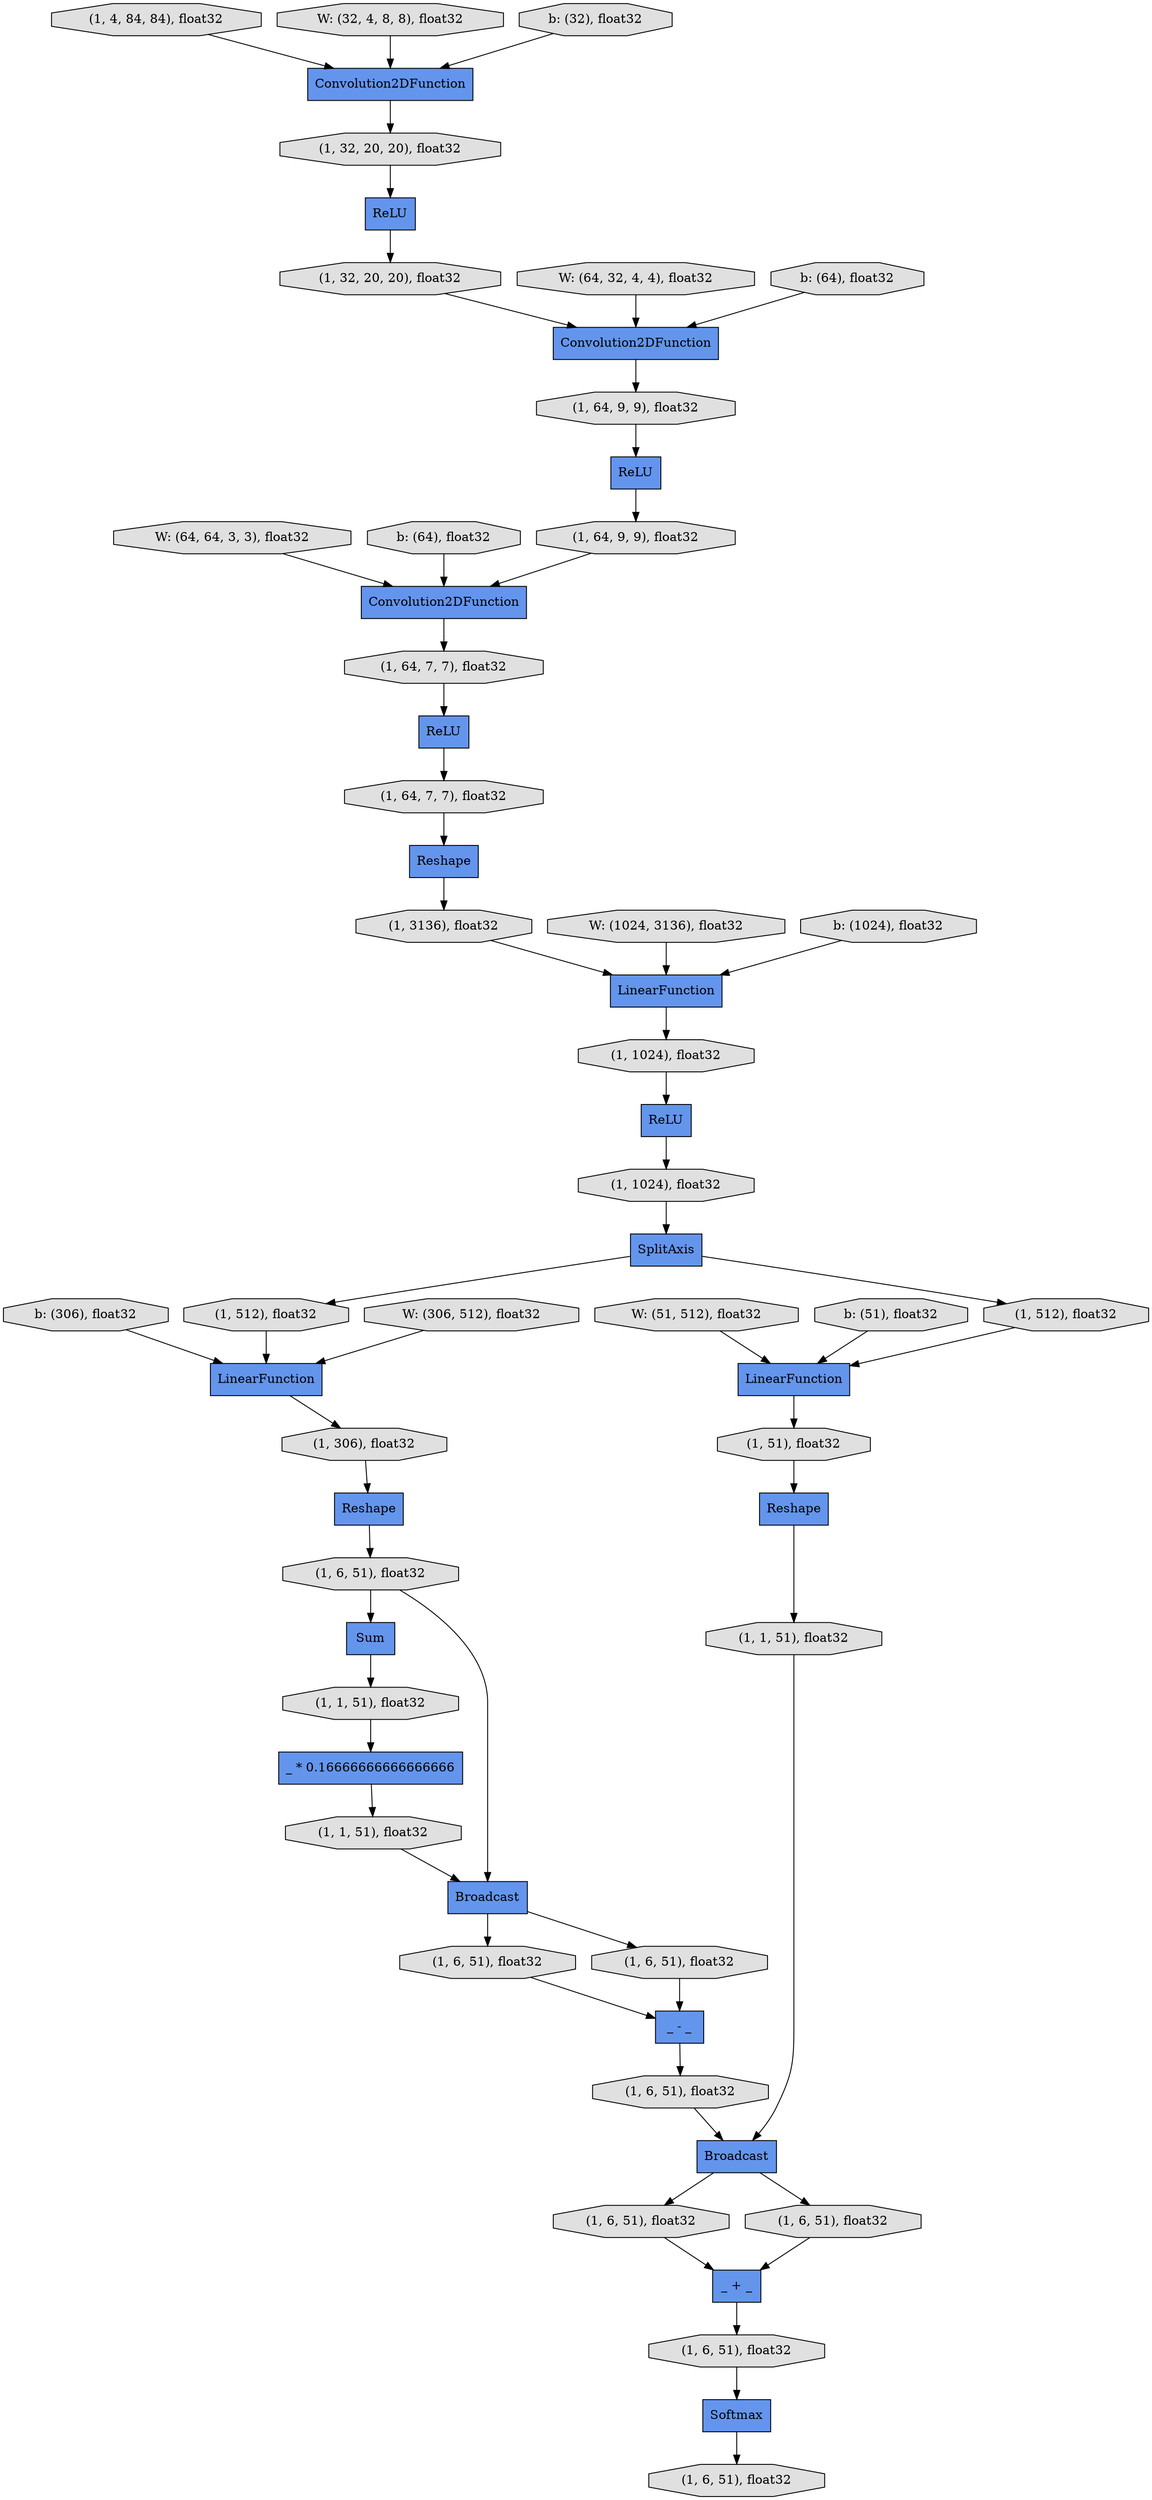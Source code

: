 digraph graphname{rankdir=TB;140690527264848 [label="(1, 1, 51), float32",shape="octagon",fillcolor="#E0E0E0",style="filled"];140690871560272 [label="b: (306), float32",shape="octagon",fillcolor="#E0E0E0",style="filled"];140690872146000 [label="(1, 32, 20, 20), float32",shape="octagon",fillcolor="#E0E0E0",style="filled"];140690872146064 [label="ReLU",shape="record",fillcolor="#6495ED",style="filled"];140690871990480 [label="(1, 6, 51), float32",shape="octagon",fillcolor="#E0E0E0",style="filled"];140690871560400 [label="(1, 1, 51), float32",shape="octagon",fillcolor="#E0E0E0",style="filled"];140690872146128 [label="Reshape",shape="record",fillcolor="#6495ED",style="filled"];140690871558416 [label="W: (64, 64, 3, 3), float32",shape="octagon",fillcolor="#E0E0E0",style="filled"];140690527265104 [label="(1, 6, 51), float32",shape="octagon",fillcolor="#E0E0E0",style="filled"];140690872146256 [label="(1, 32, 20, 20), float32",shape="octagon",fillcolor="#E0E0E0",style="filled"];140690872144272 [label="Sum",shape="record",fillcolor="#6495ED",style="filled"];140690871560592 [label="W: (51, 512), float32",shape="octagon",fillcolor="#E0E0E0",style="filled"];140690527265232 [label="(1, 6, 51), float32",shape="octagon",fillcolor="#E0E0E0",style="filled"];140690872146384 [label="(1, 4, 84, 84), float32",shape="octagon",fillcolor="#E0E0E0",style="filled"];140690527265296 [label="(1, 6, 51), float32",shape="octagon",fillcolor="#E0E0E0",style="filled"];140690872011280 [label="ReLU",shape="record",fillcolor="#6495ED",style="filled"];140690872146448 [label="Convolution2DFunction",shape="record",fillcolor="#6495ED",style="filled"];140690871558736 [label="b: (64), float32",shape="octagon",fillcolor="#E0E0E0",style="filled"];140690872146512 [label="Convolution2DFunction",shape="record",fillcolor="#6495ED",style="filled"];140690871990928 [label="Broadcast",shape="record",fillcolor="#6495ED",style="filled"];140690872146576 [label="Reshape",shape="record",fillcolor="#6495ED",style="filled"];140690871560912 [label="b: (51), float32",shape="octagon",fillcolor="#E0E0E0",style="filled"];140690872144592 [label="(1, 1024), float32",shape="octagon",fillcolor="#E0E0E0",style="filled"];140690831401680 [label="ReLU",shape="record",fillcolor="#6495ED",style="filled"];140690527265552 [label="(1, 6, 51), float32",shape="octagon",fillcolor="#E0E0E0",style="filled"];140690872144656 [label="(1, 1024), float32",shape="octagon",fillcolor="#E0E0E0",style="filled"];140690871991120 [label="(1, 512), float32",shape="octagon",fillcolor="#E0E0E0",style="filled"];140690872144720 [label="(1, 3136), float32",shape="octagon",fillcolor="#E0E0E0",style="filled"];140690871561104 [label="LinearFunction",shape="record",fillcolor="#6495ED",style="filled"];140690872144784 [label="LinearFunction",shape="record",fillcolor="#6495ED",style="filled"];140690871991184 [label="(1, 512), float32",shape="octagon",fillcolor="#E0E0E0",style="filled"];140690872146896 [label="W: (32, 4, 8, 8), float32",shape="octagon",fillcolor="#E0E0E0",style="filled"];140690871561232 [label="_ - _",shape="record",fillcolor="#6495ED",style="filled"];140690871561296 [label="(1, 1, 51), float32",shape="octagon",fillcolor="#E0E0E0",style="filled"];140690872145872 [label="(1, 64, 9, 9), float32",shape="octagon",fillcolor="#E0E0E0",style="filled"];140690871559312 [label="W: (1024, 3136), float32",shape="octagon",fillcolor="#E0E0E0",style="filled"];140690872145040 [label="(1, 64, 7, 7), float32",shape="octagon",fillcolor="#E0E0E0",style="filled"];140690871561424 [label="Reshape",shape="record",fillcolor="#6495ED",style="filled"];140690871989520 [label="(1, 306), float32",shape="octagon",fillcolor="#E0E0E0",style="filled"];140690872147216 [label="b: (32), float32",shape="octagon",fillcolor="#E0E0E0",style="filled"];140690871561552 [label="(1, 6, 51), float32",shape="octagon",fillcolor="#E0E0E0",style="filled"];140690871989584 [label="_ * 0.16666666666666666",shape="record",fillcolor="#6495ED",style="filled"];140690872145360 [label="SplitAxis",shape="record",fillcolor="#6495ED",style="filled"];140690871559632 [label="b: (1024), float32",shape="octagon",fillcolor="#E0E0E0",style="filled"];140690871561744 [label="(1, 6, 51), float32",shape="octagon",fillcolor="#E0E0E0",style="filled"];140690872145488 [label="LinearFunction",shape="record",fillcolor="#6495ED",style="filled"];140690872147536 [label="W: (64, 32, 4, 4), float32",shape="octagon",fillcolor="#E0E0E0",style="filled"];140690871561872 [label="Softmax",shape="record",fillcolor="#6495ED",style="filled"];140690872145552 [label="(1, 64, 7, 7), float32",shape="octagon",fillcolor="#E0E0E0",style="filled"];140690871561936 [label="(1, 6, 51), float32",shape="octagon",fillcolor="#E0E0E0",style="filled"];140690872145616 [label="ReLU",shape="record",fillcolor="#6495ED",style="filled"];140690872147856 [label="b: (64), float32",shape="octagon",fillcolor="#E0E0E0",style="filled"];140690871559952 [label="W: (306, 512), float32",shape="octagon",fillcolor="#E0E0E0",style="filled"];140690872145680 [label="Convolution2DFunction",shape="record",fillcolor="#6495ED",style="filled"];140690871562064 [label="Broadcast",shape="record",fillcolor="#6495ED",style="filled"];140690872145744 [label="(1, 64, 9, 9), float32",shape="octagon",fillcolor="#E0E0E0",style="filled"];140690871562128 [label="(1, 51), float32",shape="octagon",fillcolor="#E0E0E0",style="filled"];140690871562192 [label="_ + _",shape="record",fillcolor="#6495ED",style="filled"];140690872146576 -> 140690871990480;140690872145872 -> 140690872145680;140690527265232 -> 140690871562192;140690871989520 -> 140690872146576;140690872146000 -> 140690872146512;140690871990928 -> 140690871561552;140690872011280 -> 140690872144592;140690872147856 -> 140690872146512;140690871991184 -> 140690871561104;140690872144656 -> 140690872011280;140690831401680 -> 140690872146000;140690871562128 -> 140690871561424;140690871560272 -> 140690872144784;140690871559952 -> 140690872144784;140690872144592 -> 140690872145360;140690871990480 -> 140690871990928;140690871559312 -> 140690872145488;140690871561936 -> 140690871562064;140690871558416 -> 140690872145680;140690872145744 -> 140690872145616;140690871561296 -> 140690871990928;140690872145040 -> 140690872146128;140690872146448 -> 140690872146256;140690872145680 -> 140690872145552;140690872147536 -> 140690872146512;140690871561232 -> 140690871561936;140690871561552 -> 140690871561232;140690871990480 -> 140690872144272;140690871560912 -> 140690871561104;140690871561424 -> 140690527264848;140690871560592 -> 140690871561104;140690872146064 -> 140690872145040;140690872146896 -> 140690872146448;140690871989584 -> 140690871561296;140690872145616 -> 140690872145872;140690872146128 -> 140690872144720;140690872146256 -> 140690831401680;140690871990928 -> 140690871561744;140690872144784 -> 140690871989520;140690872145488 -> 140690872144656;140690871558736 -> 140690872145680;140690527265104 -> 140690871562192;140690871562064 -> 140690527265232;140690871561104 -> 140690871562128;140690872145552 -> 140690872146064;140690872146384 -> 140690872146448;140690527265296 -> 140690871561872;140690872146512 -> 140690872145744;140690871560400 -> 140690871989584;140690871561744 -> 140690871561232;140690871559632 -> 140690872145488;140690871991120 -> 140690872144784;140690871562064 -> 140690527265104;140690872145360 -> 140690871991120;140690872147216 -> 140690872146448;140690871562192 -> 140690527265296;140690872144272 -> 140690871560400;140690871561872 -> 140690527265552;140690527264848 -> 140690871562064;140690872144720 -> 140690872145488;140690872145360 -> 140690871991184;}